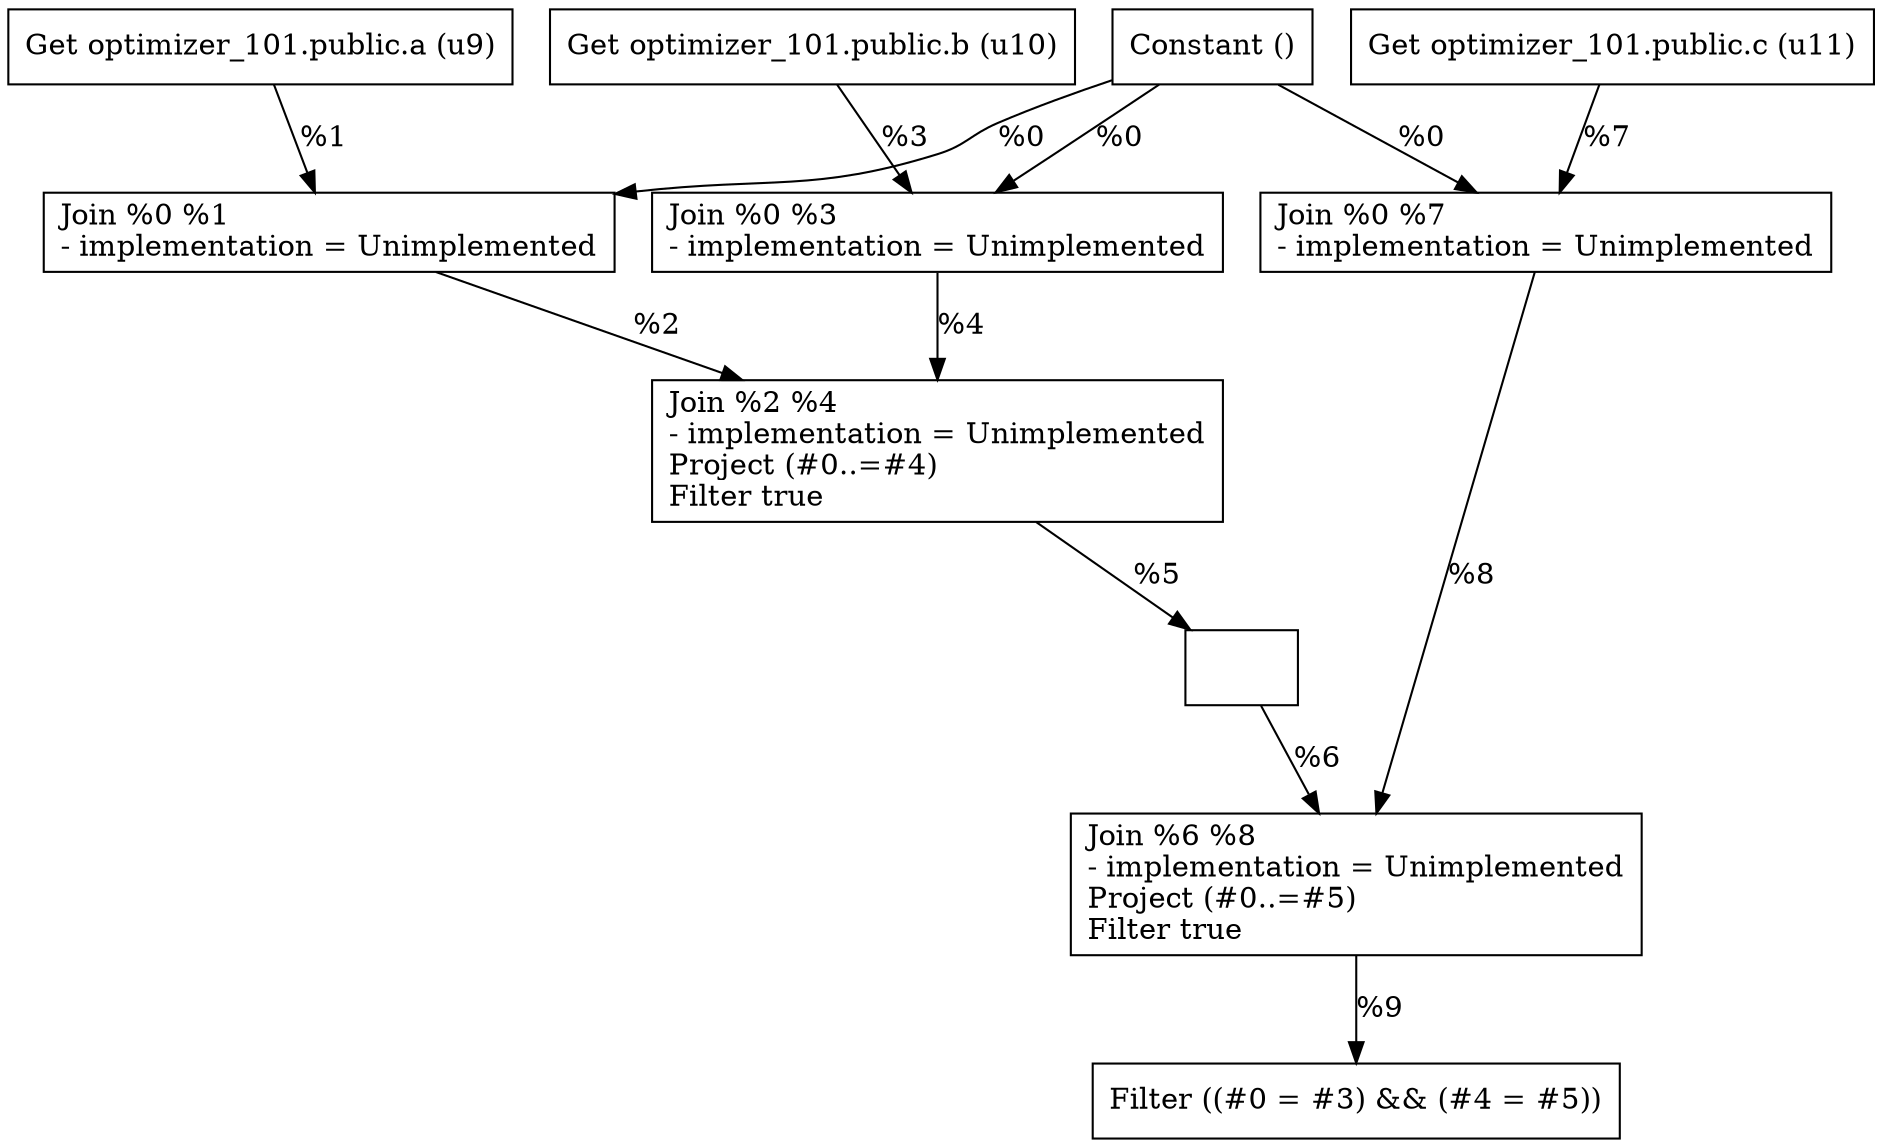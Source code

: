 digraph G {
    node0 [shape = record, label="Constant ()\l"]
    node1 [shape = record, label="Get optimizer_101.public.a (u9)\l"]
    node2 [shape = record, label="Join %0 %1\l- implementation = Unimplemented\l"]
    node3 [shape = record, label="Get optimizer_101.public.b (u10)\l"]
    node4 [shape = record, label="Join %0 %3\l- implementation = Unimplemented\l"]
    node5 [shape = record, label="Join %2 %4\l- implementation = Unimplemented\lProject (#0..=#4)\lFilter true\l"]
    node6 [shape = record, label="\l"]
    node7 [shape = record, label="Get optimizer_101.public.c (u11)\l"]
    node8 [shape = record, label="Join %0 %7\l- implementation = Unimplemented\l"]
    node9 [shape = record, label="Join %6 %8\l- implementation = Unimplemented\lProject (#0..=#5)\lFilter true\l"]
    node10 [shape = record, label="Filter ((#0 = #3) && (#4 = #5))\l"]
    node1 -> node2 [label = "%1\l"]
    node8 -> node9 [label = "%8\l"]
    node2 -> node5 [label = "%2\l"]
    node0 -> node2 [label = "%0\l"]
    node6 -> node9 [label = "%6\l"]
    node3 -> node4 [label = "%3\l"]
    node7 -> node8 [label = "%7\l"]
    node5 -> node6 [label = "%5\l"]
    node0 -> node4 [label = "%0\l"]
    node4 -> node5 [label = "%4\l"]
    node0 -> node8 [label = "%0\l"]
    node9 -> node10 [label = "%9\l"]
}
